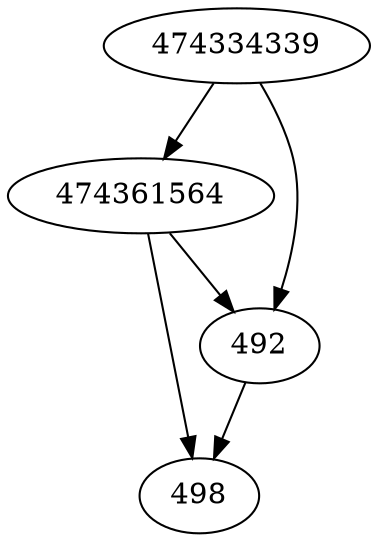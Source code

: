 strict digraph  {
474361564;
498;
474334339;
492;
474361564 -> 492;
474361564 -> 498;
474334339 -> 492;
474334339 -> 474361564;
492 -> 498;
}
